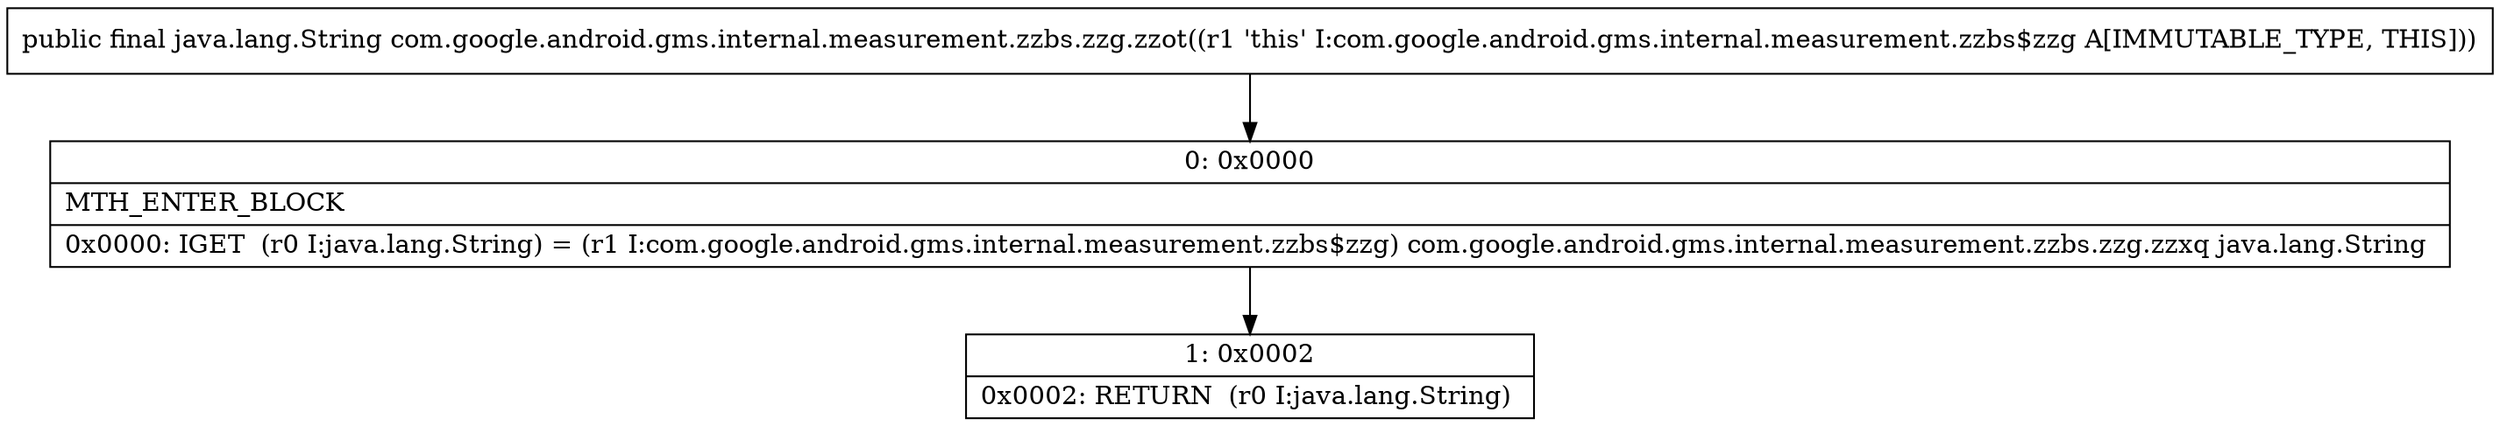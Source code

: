 digraph "CFG forcom.google.android.gms.internal.measurement.zzbs.zzg.zzot()Ljava\/lang\/String;" {
Node_0 [shape=record,label="{0\:\ 0x0000|MTH_ENTER_BLOCK\l|0x0000: IGET  (r0 I:java.lang.String) = (r1 I:com.google.android.gms.internal.measurement.zzbs$zzg) com.google.android.gms.internal.measurement.zzbs.zzg.zzxq java.lang.String \l}"];
Node_1 [shape=record,label="{1\:\ 0x0002|0x0002: RETURN  (r0 I:java.lang.String) \l}"];
MethodNode[shape=record,label="{public final java.lang.String com.google.android.gms.internal.measurement.zzbs.zzg.zzot((r1 'this' I:com.google.android.gms.internal.measurement.zzbs$zzg A[IMMUTABLE_TYPE, THIS])) }"];
MethodNode -> Node_0;
Node_0 -> Node_1;
}

